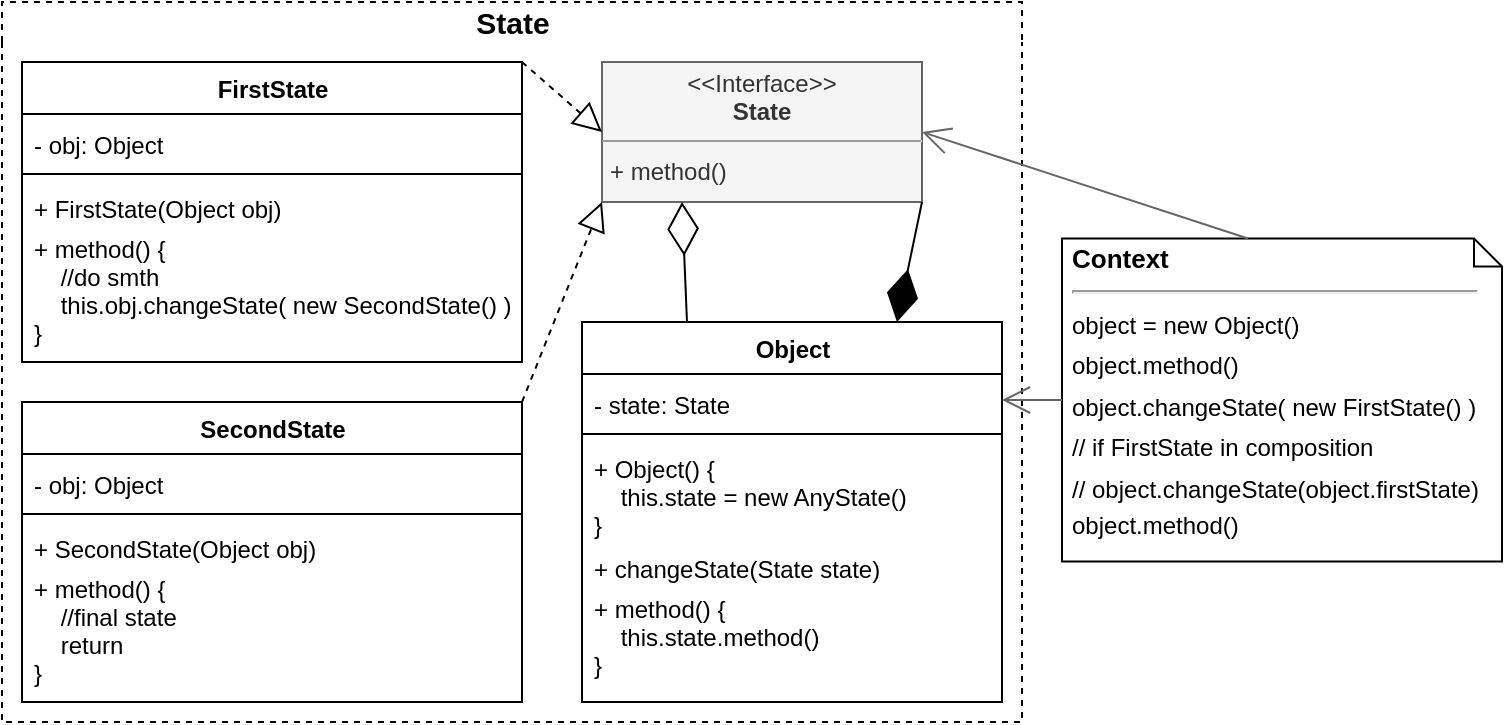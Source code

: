 <mxfile version="13.7.3" type="device"><diagram id="1KZgDTZLBSA5N1nHEW7V" name="Страница 1"><mxGraphModel dx="1086" dy="806" grid="0" gridSize="10" guides="1" tooltips="1" connect="1" arrows="1" fold="1" page="0" pageScale="1" pageWidth="827" pageHeight="1169" math="0" shadow="0"><root><mxCell id="0"/><mxCell id="1" parent="0"/><mxCell id="1DGP5bszZ5x8iZwzcvDj-1" value="State" style="swimlane;html=1;horizontal=1;startSize=20;fillColor=none;strokeColor=#000000;rounded=0;comic=0;fontSize=15;dashed=1;swimlaneLine=0;shadow=0;glass=0;perimeterSpacing=0;labelBackgroundColor=none;collapsible=0;" vertex="1" parent="1"><mxGeometry x="40" y="20" width="510" height="360" as="geometry"><mxRectangle x="110" y="60" width="100" height="20" as="alternateBounds"/></mxGeometry></mxCell><mxCell id="1DGP5bszZ5x8iZwzcvDj-2" value="FirstState" style="swimlane;fontStyle=1;align=center;verticalAlign=top;childLayout=stackLayout;horizontal=1;startSize=26;horizontalStack=0;resizeParent=1;resizeParentMax=0;resizeLast=0;collapsible=0;marginBottom=0;rounded=0;shadow=0;glass=0;comic=0;strokeWidth=1;fontSize=12;labelBackgroundColor=none;fillColor=#ffffff;html=1;" vertex="1" parent="1DGP5bszZ5x8iZwzcvDj-1"><mxGeometry x="10" y="30" width="250" height="150" as="geometry"/></mxCell><mxCell id="1DGP5bszZ5x8iZwzcvDj-3" value="- obj: Object" style="text;strokeColor=none;fillColor=none;align=left;verticalAlign=top;spacingLeft=4;spacingRight=4;overflow=hidden;rotatable=0;points=[[0,0.5],[1,0.5]];portConstraint=eastwest;spacingTop=2;" vertex="1" parent="1DGP5bszZ5x8iZwzcvDj-2"><mxGeometry y="26" width="250" height="26" as="geometry"/></mxCell><mxCell id="1DGP5bszZ5x8iZwzcvDj-4" value="" style="line;strokeWidth=1;fillColor=none;align=left;verticalAlign=middle;spacingTop=-1;spacingLeft=3;spacingRight=3;rotatable=0;labelPosition=right;points=[];portConstraint=eastwest;" vertex="1" parent="1DGP5bszZ5x8iZwzcvDj-2"><mxGeometry y="52" width="250" height="8" as="geometry"/></mxCell><mxCell id="1DGP5bszZ5x8iZwzcvDj-5" value="+ FirstState(Object obj)" style="text;strokeColor=none;fillColor=none;align=left;verticalAlign=top;spacingLeft=4;spacingRight=4;overflow=hidden;rotatable=0;points=[[0,0.5],[1,0.5]];portConstraint=eastwest;" vertex="1" parent="1DGP5bszZ5x8iZwzcvDj-2"><mxGeometry y="60" width="250" height="20" as="geometry"/></mxCell><mxCell id="1DGP5bszZ5x8iZwzcvDj-6" value="+ method() {&#10;    //do smth&#10;    this.obj.changeState( new SecondState() )&#10;}" style="text;strokeColor=none;fillColor=none;align=left;verticalAlign=top;spacingLeft=4;spacingRight=4;overflow=hidden;rotatable=0;points=[[0,0.5],[1,0.5]];portConstraint=eastwest;" vertex="1" parent="1DGP5bszZ5x8iZwzcvDj-2"><mxGeometry y="80" width="250" height="70" as="geometry"/></mxCell><mxCell id="1DGP5bszZ5x8iZwzcvDj-7" value="&lt;p style=&quot;margin: 4px 0px 0px ; text-align: center ; line-height: 120%&quot;&gt;&lt;span&gt;&amp;lt;&amp;lt;Interface&amp;gt;&amp;gt;&lt;/span&gt;&lt;br&gt;&lt;b&gt;State&lt;/b&gt;&lt;/p&gt;&lt;hr size=&quot;1&quot;&gt;&lt;p style=&quot;margin: 0px 0px 0px 4px ; line-height: 160%&quot;&gt;+ method()&lt;br&gt;&lt;/p&gt;" style="verticalAlign=top;align=left;overflow=fill;fontSize=12;fontFamily=Helvetica;html=1;rounded=0;shadow=0;glass=0;comic=0;labelBackgroundColor=none;labelBorderColor=none;imageAspect=1;noLabel=0;portConstraintRotation=0;snapToPoint=0;container=1;dropTarget=1;collapsible=0;autosize=0;spacingLeft=0;spacingRight=0;fontStyle=0;fillColor=#f5f5f5;strokeColor=#666666;fontColor=#333333;" vertex="1" parent="1DGP5bszZ5x8iZwzcvDj-1"><mxGeometry x="300" y="30" width="160" height="70" as="geometry"/></mxCell><mxCell id="1DGP5bszZ5x8iZwzcvDj-8" value="" style="endArrow=diamondThin;endFill=0;endSize=24;html=1;entryX=0.25;entryY=1;entryDx=0;entryDy=0;exitX=0.25;exitY=0;exitDx=0;exitDy=0;" edge="1" parent="1DGP5bszZ5x8iZwzcvDj-1" source="1DGP5bszZ5x8iZwzcvDj-9" target="1DGP5bszZ5x8iZwzcvDj-7"><mxGeometry width="160" relative="1" as="geometry"><mxPoint x="40" y="310" as="sourcePoint"/><mxPoint x="200" y="310" as="targetPoint"/></mxGeometry></mxCell><mxCell id="1DGP5bszZ5x8iZwzcvDj-9" value="Object" style="swimlane;fontStyle=1;align=center;verticalAlign=top;childLayout=stackLayout;horizontal=1;startSize=26;horizontalStack=0;resizeParent=1;resizeParentMax=0;resizeLast=0;collapsible=0;marginBottom=0;rounded=0;shadow=0;glass=0;comic=0;strokeWidth=1;fontSize=12;labelBackgroundColor=none;fillColor=#ffffff;html=1;" vertex="1" parent="1DGP5bszZ5x8iZwzcvDj-1"><mxGeometry x="290" y="160" width="210" height="190" as="geometry"/></mxCell><mxCell id="1DGP5bszZ5x8iZwzcvDj-10" value="- state: State" style="text;strokeColor=none;fillColor=none;align=left;verticalAlign=top;spacingLeft=4;spacingRight=4;overflow=hidden;rotatable=0;points=[[0,0.5],[1,0.5]];portConstraint=eastwest;spacingTop=2;" vertex="1" parent="1DGP5bszZ5x8iZwzcvDj-9"><mxGeometry y="26" width="210" height="26" as="geometry"/></mxCell><mxCell id="1DGP5bszZ5x8iZwzcvDj-11" value="" style="line;strokeWidth=1;fillColor=none;align=left;verticalAlign=middle;spacingTop=-1;spacingLeft=3;spacingRight=3;rotatable=0;labelPosition=right;points=[];portConstraint=eastwest;" vertex="1" parent="1DGP5bszZ5x8iZwzcvDj-9"><mxGeometry y="52" width="210" height="8" as="geometry"/></mxCell><mxCell id="1DGP5bszZ5x8iZwzcvDj-12" value="+ Object() {&#10;    this.state = new AnyState()&#10;}" style="text;strokeColor=none;fillColor=none;align=left;verticalAlign=top;spacingLeft=4;spacingRight=4;overflow=hidden;rotatable=0;points=[[0,0.5],[1,0.5]];portConstraint=eastwest;" vertex="1" parent="1DGP5bszZ5x8iZwzcvDj-9"><mxGeometry y="60" width="210" height="50" as="geometry"/></mxCell><mxCell id="1DGP5bszZ5x8iZwzcvDj-13" value="+ changeState(State state)" style="text;strokeColor=none;fillColor=none;align=left;verticalAlign=top;spacingLeft=4;spacingRight=4;overflow=hidden;rotatable=0;points=[[0,0.5],[1,0.5]];portConstraint=eastwest;" vertex="1" parent="1DGP5bszZ5x8iZwzcvDj-9"><mxGeometry y="110" width="210" height="20" as="geometry"/></mxCell><mxCell id="1DGP5bszZ5x8iZwzcvDj-14" value="+ method() {&#10;    this.state.method()&#10;}" style="text;strokeColor=none;fillColor=none;align=left;verticalAlign=top;spacingLeft=4;spacingRight=4;overflow=hidden;rotatable=0;points=[[0,0.5],[1,0.5]];portConstraint=eastwest;" vertex="1" parent="1DGP5bszZ5x8iZwzcvDj-9"><mxGeometry y="130" width="210" height="60" as="geometry"/></mxCell><mxCell id="1DGP5bszZ5x8iZwzcvDj-15" value="SecondState" style="swimlane;fontStyle=1;align=center;verticalAlign=top;childLayout=stackLayout;horizontal=1;startSize=26;horizontalStack=0;resizeParent=1;resizeParentMax=0;resizeLast=0;collapsible=0;marginBottom=0;rounded=0;shadow=0;glass=0;comic=0;strokeWidth=1;fontSize=12;labelBackgroundColor=none;fillColor=#ffffff;html=1;" vertex="1" parent="1DGP5bszZ5x8iZwzcvDj-1"><mxGeometry x="10" y="200" width="250" height="150" as="geometry"/></mxCell><mxCell id="1DGP5bszZ5x8iZwzcvDj-16" value="- obj: Object" style="text;strokeColor=none;fillColor=none;align=left;verticalAlign=top;spacingLeft=4;spacingRight=4;overflow=hidden;rotatable=0;points=[[0,0.5],[1,0.5]];portConstraint=eastwest;spacingTop=2;" vertex="1" parent="1DGP5bszZ5x8iZwzcvDj-15"><mxGeometry y="26" width="250" height="26" as="geometry"/></mxCell><mxCell id="1DGP5bszZ5x8iZwzcvDj-17" value="" style="line;strokeWidth=1;fillColor=none;align=left;verticalAlign=middle;spacingTop=-1;spacingLeft=3;spacingRight=3;rotatable=0;labelPosition=right;points=[];portConstraint=eastwest;" vertex="1" parent="1DGP5bszZ5x8iZwzcvDj-15"><mxGeometry y="52" width="250" height="8" as="geometry"/></mxCell><mxCell id="1DGP5bszZ5x8iZwzcvDj-18" value="+ SecondState(Object obj)" style="text;strokeColor=none;fillColor=none;align=left;verticalAlign=top;spacingLeft=4;spacingRight=4;overflow=hidden;rotatable=0;points=[[0,0.5],[1,0.5]];portConstraint=eastwest;" vertex="1" parent="1DGP5bszZ5x8iZwzcvDj-15"><mxGeometry y="60" width="250" height="20" as="geometry"/></mxCell><mxCell id="1DGP5bszZ5x8iZwzcvDj-19" value="+ method() {&#10;    //final state&#10;    return&#10;}" style="text;strokeColor=none;fillColor=none;align=left;verticalAlign=top;spacingLeft=4;spacingRight=4;overflow=hidden;rotatable=0;points=[[0,0.5],[1,0.5]];portConstraint=eastwest;" vertex="1" parent="1DGP5bszZ5x8iZwzcvDj-15"><mxGeometry y="80" width="250" height="70" as="geometry"/></mxCell><mxCell id="1DGP5bszZ5x8iZwzcvDj-20" value="" style="endArrow=block;dashed=1;endFill=0;endSize=12;html=1;exitX=1;exitY=0;exitDx=0;exitDy=0;entryX=0;entryY=1;entryDx=0;entryDy=0;" edge="1" parent="1DGP5bszZ5x8iZwzcvDj-1" source="1DGP5bszZ5x8iZwzcvDj-15" target="1DGP5bszZ5x8iZwzcvDj-7"><mxGeometry width="160" relative="1" as="geometry"><mxPoint x="40" y="230" as="sourcePoint"/><mxPoint x="200" y="230" as="targetPoint"/></mxGeometry></mxCell><mxCell id="1DGP5bszZ5x8iZwzcvDj-21" value="" style="endArrow=diamondThin;endFill=1;endSize=24;html=1;entryX=0.75;entryY=0;entryDx=0;entryDy=0;exitX=1;exitY=1;exitDx=0;exitDy=0;" edge="1" parent="1DGP5bszZ5x8iZwzcvDj-1" source="1DGP5bszZ5x8iZwzcvDj-7" target="1DGP5bszZ5x8iZwzcvDj-9"><mxGeometry width="160" relative="1" as="geometry"><mxPoint x="270" y="150" as="sourcePoint"/><mxPoint x="430" y="150" as="targetPoint"/></mxGeometry></mxCell><mxCell id="1DGP5bszZ5x8iZwzcvDj-22" value="" style="endArrow=block;dashed=1;endFill=0;endSize=12;html=1;exitX=1;exitY=0;exitDx=0;exitDy=0;entryX=0;entryY=0.5;entryDx=0;entryDy=0;" edge="1" parent="1DGP5bszZ5x8iZwzcvDj-1" source="1DGP5bszZ5x8iZwzcvDj-2" target="1DGP5bszZ5x8iZwzcvDj-7"><mxGeometry width="160" relative="1" as="geometry"><mxPoint x="50" y="230" as="sourcePoint"/><mxPoint x="210" y="230" as="targetPoint"/></mxGeometry></mxCell><mxCell id="1DGP5bszZ5x8iZwzcvDj-23" value="&lt;p style=&quot;line-height: 20%&quot;&gt;Context&lt;br&gt;&lt;/p&gt;&lt;hr&gt;&lt;span style=&quot;font-size: 12px ; font-weight: 400 ; line-height: 170%&quot;&gt;object = new Object()&lt;br&gt;&lt;/span&gt;&lt;font style=&quot;font-size: 12px&quot;&gt;&lt;span style=&quot;font-weight: normal ; line-height: 170%&quot;&gt;object.method()&lt;br&gt;&lt;/span&gt;&lt;/font&gt;&lt;span style=&quot;font-weight: 400 ; line-height: 170% ; font-size: 12px&quot;&gt;object.changeState( new FirstState() )&lt;br&gt;// if FirstState in composition&lt;br&gt;// object.changeState(object.firstState)&lt;br&gt;&lt;/span&gt;&lt;span style=&quot;font-size: 12px ; font-weight: 400&quot;&gt;object.method()&lt;/span&gt;&lt;br&gt;&lt;p&gt;&lt;/p&gt;" style="shape=note;size=14;verticalAlign=top;align=left;spacingTop=-13;rounded=0;shadow=0;glass=0;comic=0;strokeColor=#000000;fillColor=none;fontSize=13;fontStyle=1;labelBorderColor=none;whiteSpace=wrap;html=1;spacingLeft=0;spacingBottom=0;spacingRight=0;spacing=5;labelBackgroundColor=none;" vertex="1" parent="1"><mxGeometry x="570" y="138.25" width="220" height="161.5" as="geometry"/></mxCell><mxCell id="1DGP5bszZ5x8iZwzcvDj-24" value="" style="endArrow=open;endFill=1;endSize=12;html=1;entryX=1;entryY=0.5;entryDx=0;entryDy=0;exitX=0;exitY=0.5;exitDx=0;exitDy=0;exitPerimeter=0;strokeColor=#666666;" edge="1" parent="1" source="1DGP5bszZ5x8iZwzcvDj-23" target="1DGP5bszZ5x8iZwzcvDj-10"><mxGeometry width="160" relative="1" as="geometry"><mxPoint x="230" y="-6960" as="sourcePoint"/><mxPoint x="390" y="-6960" as="targetPoint"/></mxGeometry></mxCell><mxCell id="1DGP5bszZ5x8iZwzcvDj-25" value="" style="endArrow=open;endFill=1;endSize=12;html=1;exitX=0;exitY=0;exitDx=93;exitDy=0;exitPerimeter=0;entryX=1;entryY=0.5;entryDx=0;entryDy=0;strokeColor=#666666;" edge="1" parent="1" source="1DGP5bszZ5x8iZwzcvDj-23" target="1DGP5bszZ5x8iZwzcvDj-7"><mxGeometry width="160" relative="1" as="geometry"><mxPoint x="270" y="-6700" as="sourcePoint"/><mxPoint x="430" y="-6700" as="targetPoint"/></mxGeometry></mxCell></root></mxGraphModel></diagram></mxfile>